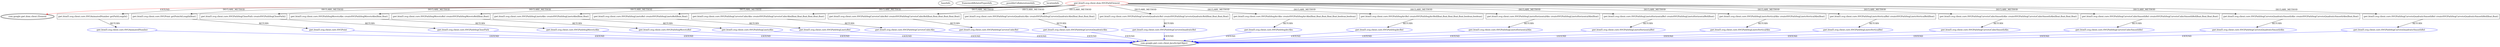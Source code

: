 digraph {
baseInfo[graphId=3923,category="extension_graph",isAnonymous=false,possibleRelation=true]
frameworkRelatedTypesInfo[0="com.google.gwt.dom.client.Element"]
possibleCollaborationsInfo[0="3923~CLIENT_METHOD_DECLARATION-RETURN_TYPE-~com.google.gwt.dom.client.Element ~com.google.gwt.core.client.JavaScriptObject ~false~false"]
locationInfo[projectName="mguiral-GwtSvgLib",filePath="/mguiral-GwtSvgLib/GwtSvgLib-master/src/gwt/html5/svg/client/dom/SVGPathElement.java",contextSignature="SVGPathElement",graphId="3923"]
0[label="gwt.html5.svg.client.dom.SVGPathElement",vertexType="ROOT_CLIENT_CLASS_DECLARATION",isFrameworkType=false,color=red]
1[label="com.google.gwt.dom.client.Element",vertexType="FRAMEWORK_CLASS_TYPE",isFrameworkType=true,peripheries=2]
7[label="gwt.html5.svg.client.core.SVGAnimatedNumber getPathLength()",vertexType="CLIENT_METHOD_DECLARATION",isFrameworkType=false,shape=box]
8[label="gwt.html5.svg.client.core.SVGAnimatedNumber",vertexType="REFERENCE_CLIENT_CLASS_DECLARATION",isFrameworkType=false,color=blue]
9[label="com.google.gwt.core.client.JavaScriptObject",vertexType="FRAMEWORK_CLASS_TYPE",isFrameworkType=true,peripheries=2]
11[label="gwt.html5.svg.client.core.SVGPoint getPointAtLength(float)",vertexType="CLIENT_METHOD_DECLARATION",isFrameworkType=false,shape=box]
12[label="gwt.html5.svg.client.core.SVGPoint",vertexType="REFERENCE_CLIENT_CLASS_DECLARATION",isFrameworkType=false,color=blue]
15[label="gwt.html5.svg.client.core.SVGPathSegClosePath createSVGPathSegClosePath()",vertexType="CLIENT_METHOD_DECLARATION",isFrameworkType=false,shape=box]
16[label="gwt.html5.svg.client.core.SVGPathSegClosePath",vertexType="REFERENCE_CLIENT_CLASS_DECLARATION",isFrameworkType=false,color=blue]
18[label="gwt.html5.svg.client.core.SVGPathSegMovetoAbs createSVGPathSegMovetoAbs(float,float)",vertexType="CLIENT_METHOD_DECLARATION",isFrameworkType=false,shape=box]
19[label="gwt.html5.svg.client.core.SVGPathSegMovetoAbs",vertexType="REFERENCE_CLIENT_CLASS_DECLARATION",isFrameworkType=false,color=blue]
21[label="gwt.html5.svg.client.core.SVGPathSegMovetoRel createSVGPathSegMovetoRel(float,float)",vertexType="CLIENT_METHOD_DECLARATION",isFrameworkType=false,shape=box]
22[label="gwt.html5.svg.client.core.SVGPathSegMovetoRel",vertexType="REFERENCE_CLIENT_CLASS_DECLARATION",isFrameworkType=false,color=blue]
24[label="gwt.html5.svg.client.core.SVGPathSegLinetoAbs createSVGPathSegLinetoAbs(float,float)",vertexType="CLIENT_METHOD_DECLARATION",isFrameworkType=false,shape=box]
25[label="gwt.html5.svg.client.core.SVGPathSegLinetoAbs",vertexType="REFERENCE_CLIENT_CLASS_DECLARATION",isFrameworkType=false,color=blue]
27[label="gwt.html5.svg.client.core.SVGPathSegLinetoRel createSVGPathSegLinetoRel(float,float)",vertexType="CLIENT_METHOD_DECLARATION",isFrameworkType=false,shape=box]
28[label="gwt.html5.svg.client.core.SVGPathSegLinetoRel",vertexType="REFERENCE_CLIENT_CLASS_DECLARATION",isFrameworkType=false,color=blue]
30[label="gwt.html5.svg.client.core.SVGPathSegCurvetoCubicAbs createSVGPathSegCurvetoCubicAbs(float,float,float,float,float,float)",vertexType="CLIENT_METHOD_DECLARATION",isFrameworkType=false,shape=box]
31[label="gwt.html5.svg.client.core.SVGPathSegCurvetoCubicAbs",vertexType="REFERENCE_CLIENT_CLASS_DECLARATION",isFrameworkType=false,color=blue]
33[label="gwt.html5.svg.client.core.SVGPathSegCurvetoCubicRel createSVGPathSegCurvetoCubicRel(float,float,float,float,float,float)",vertexType="CLIENT_METHOD_DECLARATION",isFrameworkType=false,shape=box]
34[label="gwt.html5.svg.client.core.SVGPathSegCurvetoCubicRel",vertexType="REFERENCE_CLIENT_CLASS_DECLARATION",isFrameworkType=false,color=blue]
36[label="gwt.html5.svg.client.core.SVGPathSegCurvetoQuadraticAbs createSVGPathSegCurvetoQuadraticAbs(float,float,float,float)",vertexType="CLIENT_METHOD_DECLARATION",isFrameworkType=false,shape=box]
37[label="gwt.html5.svg.client.core.SVGPathSegCurvetoQuadraticAbs",vertexType="REFERENCE_CLIENT_CLASS_DECLARATION",isFrameworkType=false,color=blue]
39[label="gwt.html5.svg.client.core.SVGPathSegCurvetoQuadraticRel createSVGPathSegCurvetoQuadraticRel(float,float,float,float)",vertexType="CLIENT_METHOD_DECLARATION",isFrameworkType=false,shape=box]
40[label="gwt.html5.svg.client.core.SVGPathSegCurvetoQuadraticRel",vertexType="REFERENCE_CLIENT_CLASS_DECLARATION",isFrameworkType=false,color=blue]
42[label="gwt.html5.svg.client.core.SVGPathSegArcAbs createSVGPathSegArcAbs(float,float,float,float,float,boolean,boolean)",vertexType="CLIENT_METHOD_DECLARATION",isFrameworkType=false,shape=box]
43[label="gwt.html5.svg.client.core.SVGPathSegArcAbs",vertexType="REFERENCE_CLIENT_CLASS_DECLARATION",isFrameworkType=false,color=blue]
45[label="gwt.html5.svg.client.core.SVGPathSegArcRel createSVGPathSegArcRel(float,float,float,float,float,boolean,boolean)",vertexType="CLIENT_METHOD_DECLARATION",isFrameworkType=false,shape=box]
46[label="gwt.html5.svg.client.core.SVGPathSegArcRel",vertexType="REFERENCE_CLIENT_CLASS_DECLARATION",isFrameworkType=false,color=blue]
48[label="gwt.html5.svg.client.core.SVGPathSegLinetoHorizontalAbs createSVGPathSegLinetoHorizontalAbs(float)",vertexType="CLIENT_METHOD_DECLARATION",isFrameworkType=false,shape=box]
49[label="gwt.html5.svg.client.core.SVGPathSegLinetoHorizontalAbs",vertexType="REFERENCE_CLIENT_CLASS_DECLARATION",isFrameworkType=false,color=blue]
51[label="gwt.html5.svg.client.core.SVGPathSegLinetoHorizontalRel createSVGPathSegLinetoHorizontalRel(float)",vertexType="CLIENT_METHOD_DECLARATION",isFrameworkType=false,shape=box]
52[label="gwt.html5.svg.client.core.SVGPathSegLinetoHorizontalRel",vertexType="REFERENCE_CLIENT_CLASS_DECLARATION",isFrameworkType=false,color=blue]
54[label="gwt.html5.svg.client.core.SVGPathSegLinetoVerticalAbs createSVGPathSegLinetoVerticalAbs(float)",vertexType="CLIENT_METHOD_DECLARATION",isFrameworkType=false,shape=box]
55[label="gwt.html5.svg.client.core.SVGPathSegLinetoVerticalAbs",vertexType="REFERENCE_CLIENT_CLASS_DECLARATION",isFrameworkType=false,color=blue]
57[label="gwt.html5.svg.client.core.SVGPathSegLinetoVerticalRel createSVGPathSegLinetoVerticalRel(float)",vertexType="CLIENT_METHOD_DECLARATION",isFrameworkType=false,shape=box]
58[label="gwt.html5.svg.client.core.SVGPathSegLinetoVerticalRel",vertexType="REFERENCE_CLIENT_CLASS_DECLARATION",isFrameworkType=false,color=blue]
60[label="gwt.html5.svg.client.core.SVGPathSegCurvetoCubicSmoothAbs createSVGPathSegCurvetoCubicSmoothAbs(float,float,float,float)",vertexType="CLIENT_METHOD_DECLARATION",isFrameworkType=false,shape=box]
61[label="gwt.html5.svg.client.core.SVGPathSegCurvetoCubicSmoothAbs",vertexType="REFERENCE_CLIENT_CLASS_DECLARATION",isFrameworkType=false,color=blue]
63[label="gwt.html5.svg.client.core.SVGPathSegCurvetoCubicSmoothRel createSVGPathSegCurvetoCubicSmoothRel(float,float,float,float)",vertexType="CLIENT_METHOD_DECLARATION",isFrameworkType=false,shape=box]
64[label="gwt.html5.svg.client.core.SVGPathSegCurvetoCubicSmoothRel",vertexType="REFERENCE_CLIENT_CLASS_DECLARATION",isFrameworkType=false,color=blue]
66[label="gwt.html5.svg.client.core.SVGPathSegCurvetoQuadraticSmoothAbs createSVGPathSegCurvetoQuadraticSmoothAbs(float,float)",vertexType="CLIENT_METHOD_DECLARATION",isFrameworkType=false,shape=box]
67[label="gwt.html5.svg.client.core.SVGPathSegCurvetoQuadraticSmoothAbs",vertexType="REFERENCE_CLIENT_CLASS_DECLARATION",isFrameworkType=false,color=blue]
69[label="gwt.html5.svg.client.core.SVGPathSegCurvetoQuadraticSmoothRel createSVGPathSegCurvetoQuadraticSmoothRel(float,float)",vertexType="CLIENT_METHOD_DECLARATION",isFrameworkType=false,shape=box]
70[label="gwt.html5.svg.client.core.SVGPathSegCurvetoQuadraticSmoothRel",vertexType="REFERENCE_CLIENT_CLASS_DECLARATION",isFrameworkType=false,color=blue]
0->1[label="EXTEND",color=red]
0->7[label="DECLARE_METHOD"]
8->9[label="EXTEND",color=blue]
7->8[label="RETURN"]
0->11[label="DECLARE_METHOD"]
12->9[label="EXTEND",color=blue]
11->12[label="RETURN"]
0->15[label="DECLARE_METHOD"]
16->9[label="EXTEND",color=blue]
15->16[label="RETURN"]
0->18[label="DECLARE_METHOD"]
19->9[label="EXTEND",color=blue]
18->19[label="RETURN"]
0->21[label="DECLARE_METHOD"]
22->9[label="EXTEND",color=blue]
21->22[label="RETURN"]
0->24[label="DECLARE_METHOD"]
25->9[label="EXTEND",color=blue]
24->25[label="RETURN"]
0->27[label="DECLARE_METHOD"]
28->9[label="EXTEND",color=blue]
27->28[label="RETURN"]
0->30[label="DECLARE_METHOD"]
31->9[label="EXTEND",color=blue]
30->31[label="RETURN"]
0->33[label="DECLARE_METHOD"]
34->9[label="EXTEND",color=blue]
33->34[label="RETURN"]
0->36[label="DECLARE_METHOD"]
37->9[label="EXTEND",color=blue]
36->37[label="RETURN"]
0->39[label="DECLARE_METHOD"]
40->9[label="EXTEND",color=blue]
39->40[label="RETURN"]
0->42[label="DECLARE_METHOD"]
43->9[label="EXTEND",color=blue]
42->43[label="RETURN"]
0->45[label="DECLARE_METHOD"]
46->9[label="EXTEND",color=blue]
45->46[label="RETURN"]
0->48[label="DECLARE_METHOD"]
49->9[label="EXTEND",color=blue]
48->49[label="RETURN"]
0->51[label="DECLARE_METHOD"]
52->9[label="EXTEND",color=blue]
51->52[label="RETURN"]
0->54[label="DECLARE_METHOD"]
55->9[label="EXTEND",color=blue]
54->55[label="RETURN"]
0->57[label="DECLARE_METHOD"]
58->9[label="EXTEND",color=blue]
57->58[label="RETURN"]
0->60[label="DECLARE_METHOD"]
61->9[label="EXTEND",color=blue]
60->61[label="RETURN"]
0->63[label="DECLARE_METHOD"]
64->9[label="EXTEND",color=blue]
63->64[label="RETURN"]
0->66[label="DECLARE_METHOD"]
67->9[label="EXTEND",color=blue]
66->67[label="RETURN"]
0->69[label="DECLARE_METHOD"]
70->9[label="EXTEND",color=blue]
69->70[label="RETURN"]
}
